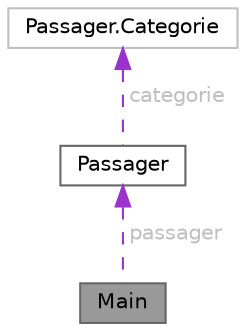 digraph "Main"
{
 // LATEX_PDF_SIZE
  bgcolor="transparent";
  edge [fontname=Helvetica,fontsize=10,labelfontname=Helvetica,labelfontsize=10];
  node [fontname=Helvetica,fontsize=10,shape=box,height=0.2,width=0.4];
  Node1 [id="Node000001",label="Main",height=0.2,width=0.4,color="gray40", fillcolor="grey60", style="filled", fontcolor="black",tooltip=" "];
  Node2 -> Node1 [id="edge3_Node000001_Node000002",dir="back",color="darkorchid3",style="dashed",tooltip=" ",label=" passager",fontcolor="grey" ];
  Node2 [id="Node000002",label="Passager",height=0.2,width=0.4,color="gray40", fillcolor="white", style="filled",URL="$class_passager.html",tooltip="Classe représentant un Passager Regulier , Etudiant , Senior ou Handicape."];
  Node3 -> Node2 [id="edge4_Node000002_Node000003",dir="back",color="darkorchid3",style="dashed",tooltip=" ",label=" categorie",fontcolor="grey" ];
  Node3 [id="Node000003",label="Passager.Categorie",height=0.2,width=0.4,color="grey75", fillcolor="white", style="filled",URL="$enum_passager_1_1_categorie.html",tooltip=" "];
}
